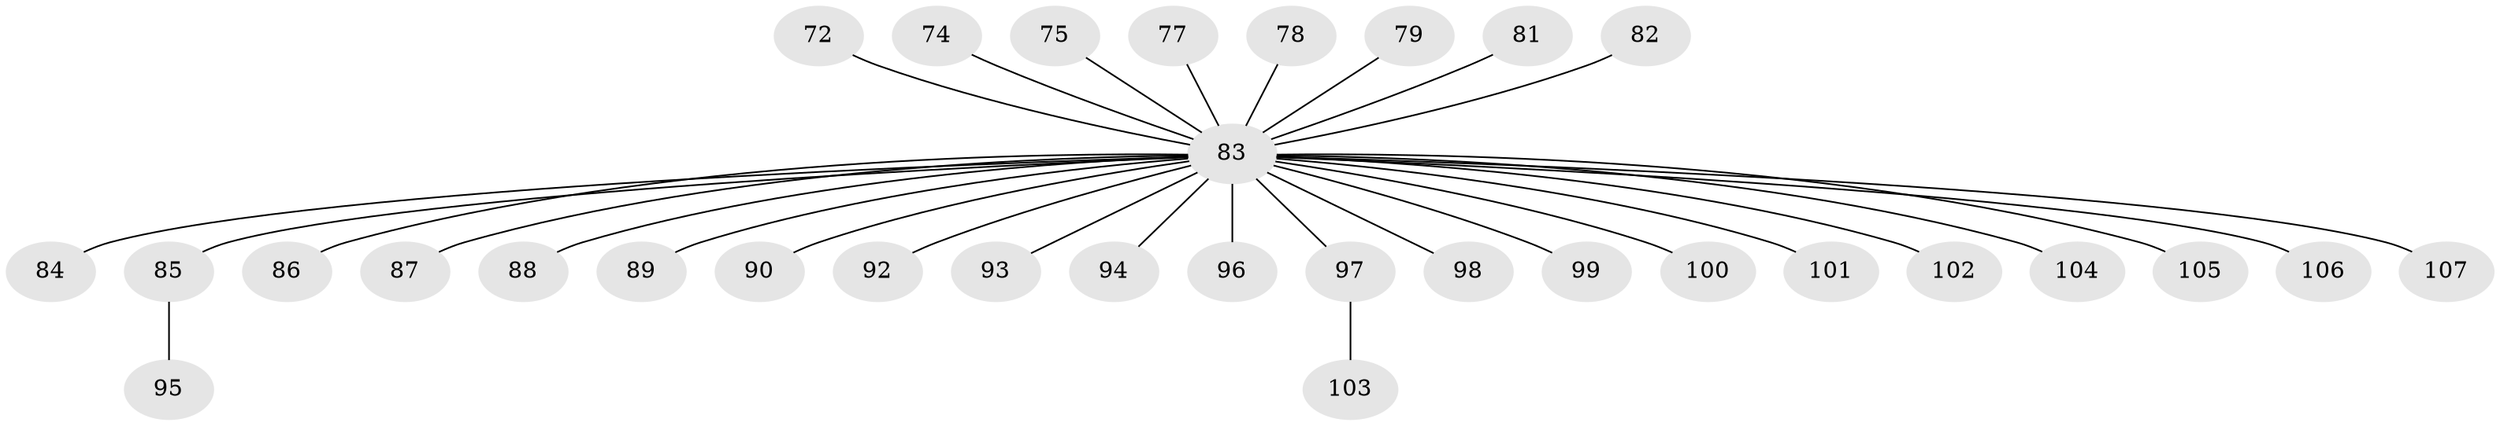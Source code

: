 // original degree distribution, {6: 0.009345794392523364, 4: 0.08411214953271028, 5: 0.037383177570093455, 2: 0.27102803738317754, 3: 0.102803738317757, 7: 0.009345794392523364, 1: 0.48598130841121495}
// Generated by graph-tools (version 1.1) at 2025/57/03/04/25 21:57:06]
// undirected, 32 vertices, 31 edges
graph export_dot {
graph [start="1"]
  node [color=gray90,style=filled];
  72;
  74;
  75;
  77;
  78;
  79;
  81;
  82;
  83 [super="+80+71"];
  84;
  85;
  86;
  87;
  88;
  89;
  90;
  92;
  93;
  94;
  95;
  96;
  97 [super="+91"];
  98;
  99;
  100;
  101;
  102;
  103;
  104;
  105;
  106;
  107;
  72 -- 83;
  74 -- 83;
  75 -- 83;
  77 -- 83;
  78 -- 83;
  79 -- 83;
  81 -- 83;
  82 -- 83;
  83 -- 90;
  83 -- 84;
  83 -- 85;
  83 -- 86;
  83 -- 87;
  83 -- 88;
  83 -- 89;
  83 -- 92;
  83 -- 93;
  83 -- 94;
  83 -- 96;
  83 -- 97;
  83 -- 98;
  83 -- 99;
  83 -- 100;
  83 -- 101;
  83 -- 102;
  83 -- 104;
  83 -- 105;
  83 -- 106;
  83 -- 107;
  85 -- 95;
  97 -- 103;
}
